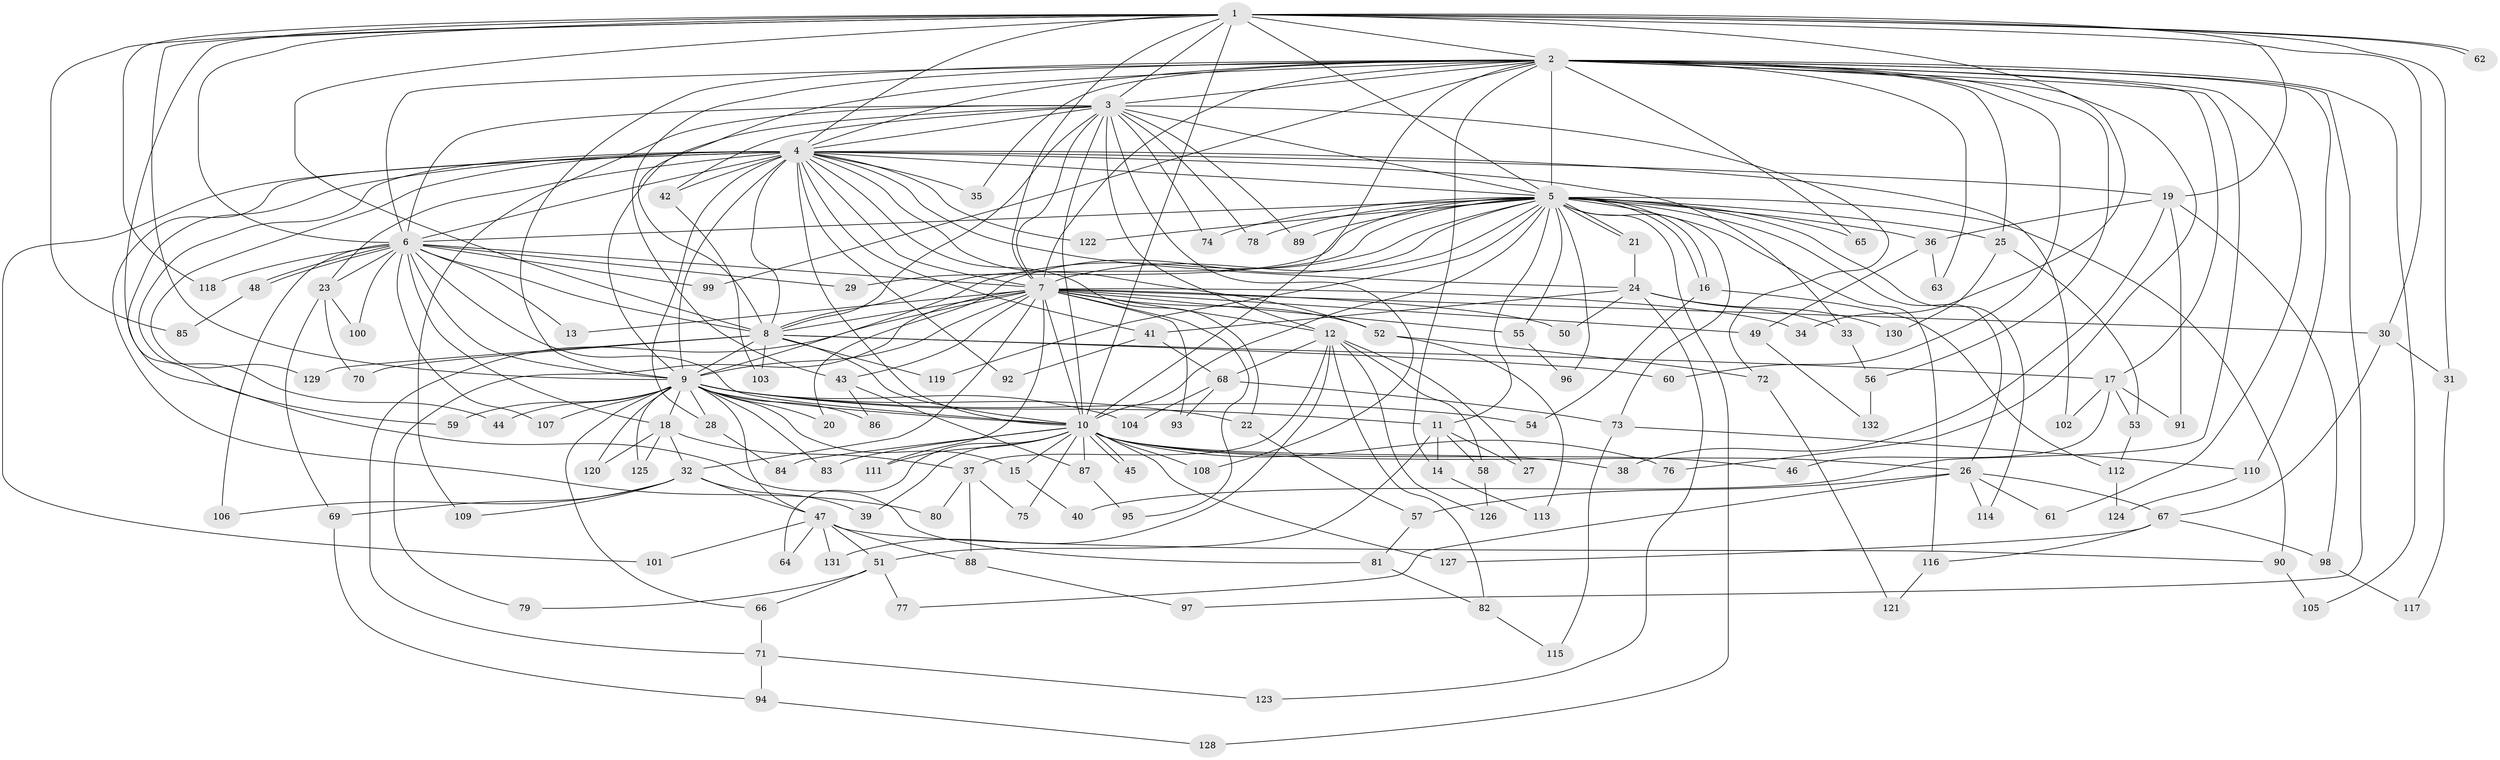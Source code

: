 // Generated by graph-tools (version 1.1) at 2025/10/02/27/25 16:10:56]
// undirected, 132 vertices, 289 edges
graph export_dot {
graph [start="1"]
  node [color=gray90,style=filled];
  1;
  2;
  3;
  4;
  5;
  6;
  7;
  8;
  9;
  10;
  11;
  12;
  13;
  14;
  15;
  16;
  17;
  18;
  19;
  20;
  21;
  22;
  23;
  24;
  25;
  26;
  27;
  28;
  29;
  30;
  31;
  32;
  33;
  34;
  35;
  36;
  37;
  38;
  39;
  40;
  41;
  42;
  43;
  44;
  45;
  46;
  47;
  48;
  49;
  50;
  51;
  52;
  53;
  54;
  55;
  56;
  57;
  58;
  59;
  60;
  61;
  62;
  63;
  64;
  65;
  66;
  67;
  68;
  69;
  70;
  71;
  72;
  73;
  74;
  75;
  76;
  77;
  78;
  79;
  80;
  81;
  82;
  83;
  84;
  85;
  86;
  87;
  88;
  89;
  90;
  91;
  92;
  93;
  94;
  95;
  96;
  97;
  98;
  99;
  100;
  101;
  102;
  103;
  104;
  105;
  106;
  107;
  108;
  109;
  110;
  111;
  112;
  113;
  114;
  115;
  116;
  117;
  118;
  119;
  120;
  121;
  122;
  123;
  124;
  125;
  126;
  127;
  128;
  129;
  130;
  131;
  132;
  1 -- 2;
  1 -- 3;
  1 -- 4;
  1 -- 5;
  1 -- 6;
  1 -- 7;
  1 -- 8;
  1 -- 9;
  1 -- 10;
  1 -- 19;
  1 -- 30;
  1 -- 31;
  1 -- 34;
  1 -- 62;
  1 -- 62;
  1 -- 81;
  1 -- 85;
  1 -- 118;
  2 -- 3;
  2 -- 4;
  2 -- 5;
  2 -- 6;
  2 -- 7;
  2 -- 8;
  2 -- 9;
  2 -- 10;
  2 -- 14;
  2 -- 17;
  2 -- 25;
  2 -- 35;
  2 -- 40;
  2 -- 43;
  2 -- 56;
  2 -- 60;
  2 -- 61;
  2 -- 63;
  2 -- 65;
  2 -- 76;
  2 -- 97;
  2 -- 99;
  2 -- 105;
  2 -- 110;
  3 -- 4;
  3 -- 5;
  3 -- 6;
  3 -- 7;
  3 -- 8;
  3 -- 9;
  3 -- 10;
  3 -- 12;
  3 -- 42;
  3 -- 72;
  3 -- 74;
  3 -- 78;
  3 -- 89;
  3 -- 108;
  3 -- 109;
  4 -- 5;
  4 -- 6;
  4 -- 7;
  4 -- 8;
  4 -- 9;
  4 -- 10;
  4 -- 19;
  4 -- 22;
  4 -- 23;
  4 -- 24;
  4 -- 28;
  4 -- 33;
  4 -- 35;
  4 -- 41;
  4 -- 42;
  4 -- 44;
  4 -- 52;
  4 -- 59;
  4 -- 80;
  4 -- 92;
  4 -- 101;
  4 -- 102;
  4 -- 122;
  4 -- 129;
  5 -- 6;
  5 -- 7;
  5 -- 8;
  5 -- 9;
  5 -- 10;
  5 -- 11;
  5 -- 16;
  5 -- 16;
  5 -- 20;
  5 -- 21;
  5 -- 21;
  5 -- 25;
  5 -- 26;
  5 -- 29;
  5 -- 36;
  5 -- 55;
  5 -- 65;
  5 -- 73;
  5 -- 74;
  5 -- 78;
  5 -- 89;
  5 -- 90;
  5 -- 96;
  5 -- 114;
  5 -- 116;
  5 -- 119;
  5 -- 122;
  5 -- 128;
  6 -- 7;
  6 -- 8;
  6 -- 9;
  6 -- 10;
  6 -- 13;
  6 -- 18;
  6 -- 23;
  6 -- 29;
  6 -- 48;
  6 -- 48;
  6 -- 99;
  6 -- 100;
  6 -- 106;
  6 -- 107;
  6 -- 118;
  7 -- 8;
  7 -- 9;
  7 -- 10;
  7 -- 12;
  7 -- 13;
  7 -- 30;
  7 -- 32;
  7 -- 34;
  7 -- 43;
  7 -- 49;
  7 -- 50;
  7 -- 52;
  7 -- 55;
  7 -- 71;
  7 -- 79;
  7 -- 93;
  7 -- 95;
  7 -- 111;
  8 -- 9;
  8 -- 10;
  8 -- 17;
  8 -- 60;
  8 -- 70;
  8 -- 103;
  8 -- 119;
  8 -- 129;
  9 -- 10;
  9 -- 11;
  9 -- 15;
  9 -- 18;
  9 -- 20;
  9 -- 22;
  9 -- 28;
  9 -- 44;
  9 -- 47;
  9 -- 54;
  9 -- 59;
  9 -- 66;
  9 -- 83;
  9 -- 86;
  9 -- 104;
  9 -- 107;
  9 -- 120;
  9 -- 125;
  10 -- 15;
  10 -- 26;
  10 -- 38;
  10 -- 39;
  10 -- 45;
  10 -- 45;
  10 -- 46;
  10 -- 64;
  10 -- 75;
  10 -- 76;
  10 -- 83;
  10 -- 84;
  10 -- 87;
  10 -- 108;
  10 -- 111;
  10 -- 127;
  11 -- 14;
  11 -- 27;
  11 -- 51;
  11 -- 58;
  12 -- 27;
  12 -- 37;
  12 -- 58;
  12 -- 68;
  12 -- 82;
  12 -- 126;
  12 -- 131;
  14 -- 113;
  15 -- 40;
  16 -- 54;
  16 -- 112;
  17 -- 46;
  17 -- 53;
  17 -- 91;
  17 -- 102;
  18 -- 32;
  18 -- 37;
  18 -- 120;
  18 -- 125;
  19 -- 36;
  19 -- 38;
  19 -- 91;
  19 -- 98;
  21 -- 24;
  22 -- 57;
  23 -- 69;
  23 -- 70;
  23 -- 100;
  24 -- 33;
  24 -- 41;
  24 -- 50;
  24 -- 123;
  24 -- 130;
  25 -- 53;
  25 -- 130;
  26 -- 57;
  26 -- 61;
  26 -- 67;
  26 -- 77;
  26 -- 114;
  28 -- 84;
  30 -- 31;
  30 -- 67;
  31 -- 117;
  32 -- 39;
  32 -- 47;
  32 -- 69;
  32 -- 106;
  32 -- 109;
  33 -- 56;
  36 -- 49;
  36 -- 63;
  37 -- 75;
  37 -- 80;
  37 -- 88;
  41 -- 68;
  41 -- 92;
  42 -- 103;
  43 -- 86;
  43 -- 87;
  47 -- 51;
  47 -- 64;
  47 -- 88;
  47 -- 90;
  47 -- 101;
  47 -- 131;
  48 -- 85;
  49 -- 132;
  51 -- 66;
  51 -- 77;
  51 -- 79;
  52 -- 72;
  52 -- 113;
  53 -- 112;
  55 -- 96;
  56 -- 132;
  57 -- 81;
  58 -- 126;
  66 -- 71;
  67 -- 98;
  67 -- 116;
  67 -- 127;
  68 -- 73;
  68 -- 93;
  68 -- 104;
  69 -- 94;
  71 -- 94;
  71 -- 123;
  72 -- 121;
  73 -- 110;
  73 -- 115;
  81 -- 82;
  82 -- 115;
  87 -- 95;
  88 -- 97;
  90 -- 105;
  94 -- 128;
  98 -- 117;
  110 -- 124;
  112 -- 124;
  116 -- 121;
}
